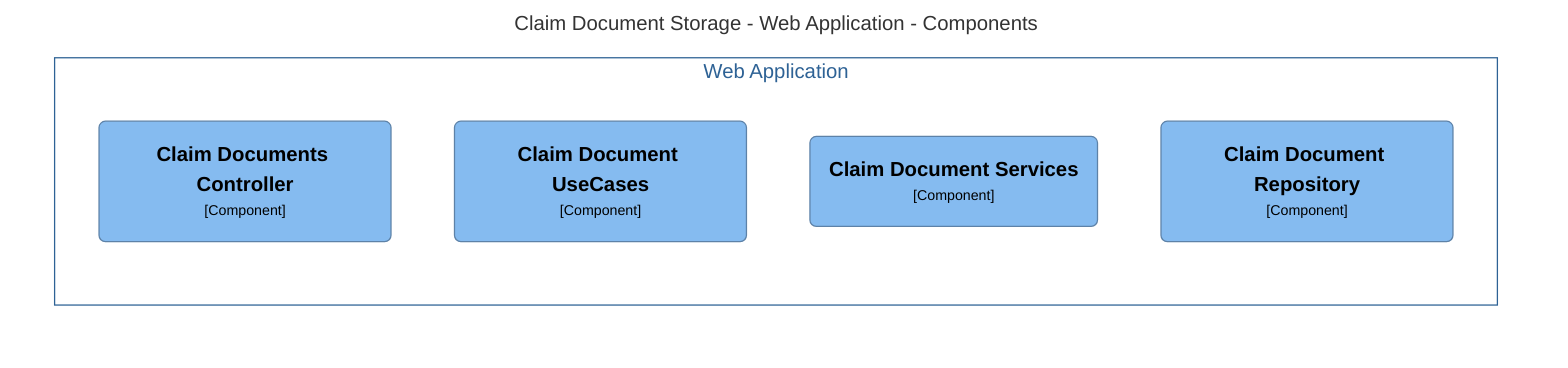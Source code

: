 graph LR
  linkStyle default fill:#ffffff

  subgraph diagram ["Claim Document Storage - Web Application - Components"]
    style diagram fill:#ffffff,stroke:#ffffff

    subgraph 4 ["Web Application"]
      style 4 fill:#ffffff,stroke:#2e6295,color:#2e6295

      5("<div style='font-weight: bold'>Claim Documents Controller</div><div style='font-size: 70%; margin-top: 0px'>[Component]</div>")
      style 5 fill:#85bbf0,stroke:#5d82a8,color:#000000
      6("<div style='font-weight: bold'>Claim Document UseCases</div><div style='font-size: 70%; margin-top: 0px'>[Component]</div>")
      style 6 fill:#85bbf0,stroke:#5d82a8,color:#000000
      7("<div style='font-weight: bold'>Claim Document Services</div><div style='font-size: 70%; margin-top: 0px'>[Component]</div>")
      style 7 fill:#85bbf0,stroke:#5d82a8,color:#000000
      8("<div style='font-weight: bold'>Claim Document Repository</div><div style='font-size: 70%; margin-top: 0px'>[Component]</div>")
      style 8 fill:#85bbf0,stroke:#5d82a8,color:#000000
    end

  end